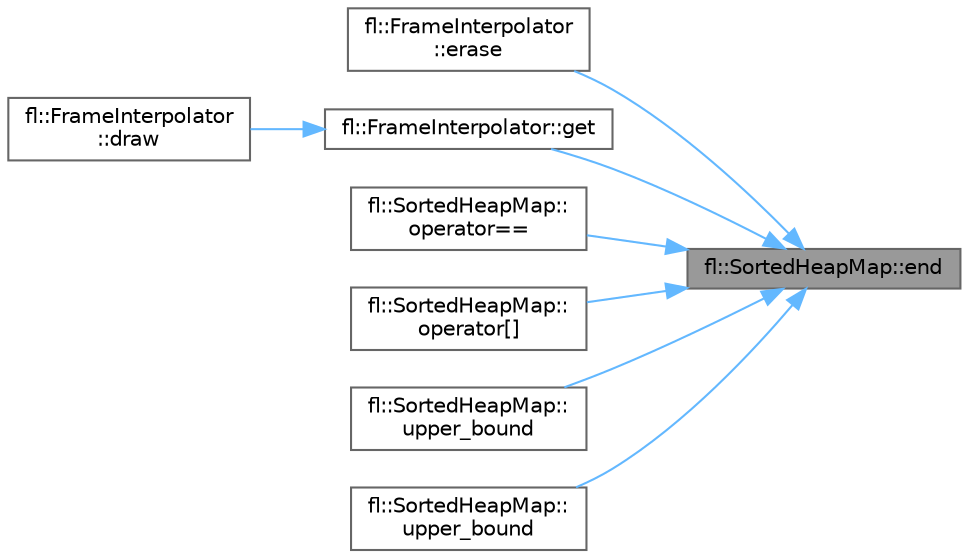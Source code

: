 digraph "fl::SortedHeapMap::end"
{
 // LATEX_PDF_SIZE
  bgcolor="transparent";
  edge [fontname=Helvetica,fontsize=10,labelfontname=Helvetica,labelfontsize=10];
  node [fontname=Helvetica,fontsize=10,shape=box,height=0.2,width=0.4];
  rankdir="RL";
  Node1 [id="Node000001",label="fl::SortedHeapMap::end",height=0.2,width=0.4,color="gray40", fillcolor="grey60", style="filled", fontcolor="black",tooltip=" "];
  Node1 -> Node2 [id="edge1_Node000001_Node000002",dir="back",color="steelblue1",style="solid",tooltip=" "];
  Node2 [id="Node000002",label="fl::FrameInterpolator\l::erase",height=0.2,width=0.4,color="grey40", fillcolor="white", style="filled",URL="$d8/d94/classfl_1_1_frame_interpolator.html#a88853a69819cb994edbdc847f14797b0",tooltip=" "];
  Node1 -> Node3 [id="edge2_Node000001_Node000003",dir="back",color="steelblue1",style="solid",tooltip=" "];
  Node3 [id="Node000003",label="fl::FrameInterpolator::get",height=0.2,width=0.4,color="grey40", fillcolor="white", style="filled",URL="$d8/d94/classfl_1_1_frame_interpolator.html#a02e64b7f9a4318260ec5d8893726fa72",tooltip=" "];
  Node3 -> Node4 [id="edge3_Node000003_Node000004",dir="back",color="steelblue1",style="solid",tooltip=" "];
  Node4 [id="Node000004",label="fl::FrameInterpolator\l::draw",height=0.2,width=0.4,color="grey40", fillcolor="white", style="filled",URL="$d8/d94/classfl_1_1_frame_interpolator.html#a681dd7d646b6b2b75c4035678693206a",tooltip=" "];
  Node1 -> Node5 [id="edge4_Node000001_Node000005",dir="back",color="steelblue1",style="solid",tooltip=" "];
  Node5 [id="Node000005",label="fl::SortedHeapMap::\loperator==",height=0.2,width=0.4,color="grey40", fillcolor="white", style="filled",URL="$dc/d45/classfl_1_1_sorted_heap_map.html#ad5bf23df42c2647d0c618fd1f3feed14",tooltip=" "];
  Node1 -> Node6 [id="edge5_Node000001_Node000006",dir="back",color="steelblue1",style="solid",tooltip=" "];
  Node6 [id="Node000006",label="fl::SortedHeapMap::\loperator[]",height=0.2,width=0.4,color="grey40", fillcolor="white", style="filled",URL="$dc/d45/classfl_1_1_sorted_heap_map.html#aa0456e804f5fb889bfeb787db298dd9b",tooltip=" "];
  Node1 -> Node7 [id="edge6_Node000001_Node000007",dir="back",color="steelblue1",style="solid",tooltip=" "];
  Node7 [id="Node000007",label="fl::SortedHeapMap::\lupper_bound",height=0.2,width=0.4,color="grey40", fillcolor="white", style="filled",URL="$dc/d45/classfl_1_1_sorted_heap_map.html#a00a4086c091642a295b4851790335c21",tooltip=" "];
  Node1 -> Node8 [id="edge7_Node000001_Node000008",dir="back",color="steelblue1",style="solid",tooltip=" "];
  Node8 [id="Node000008",label="fl::SortedHeapMap::\lupper_bound",height=0.2,width=0.4,color="grey40", fillcolor="white", style="filled",URL="$dc/d45/classfl_1_1_sorted_heap_map.html#a8319e38e8624d12beeae8f5b1df3ba7d",tooltip=" "];
}
